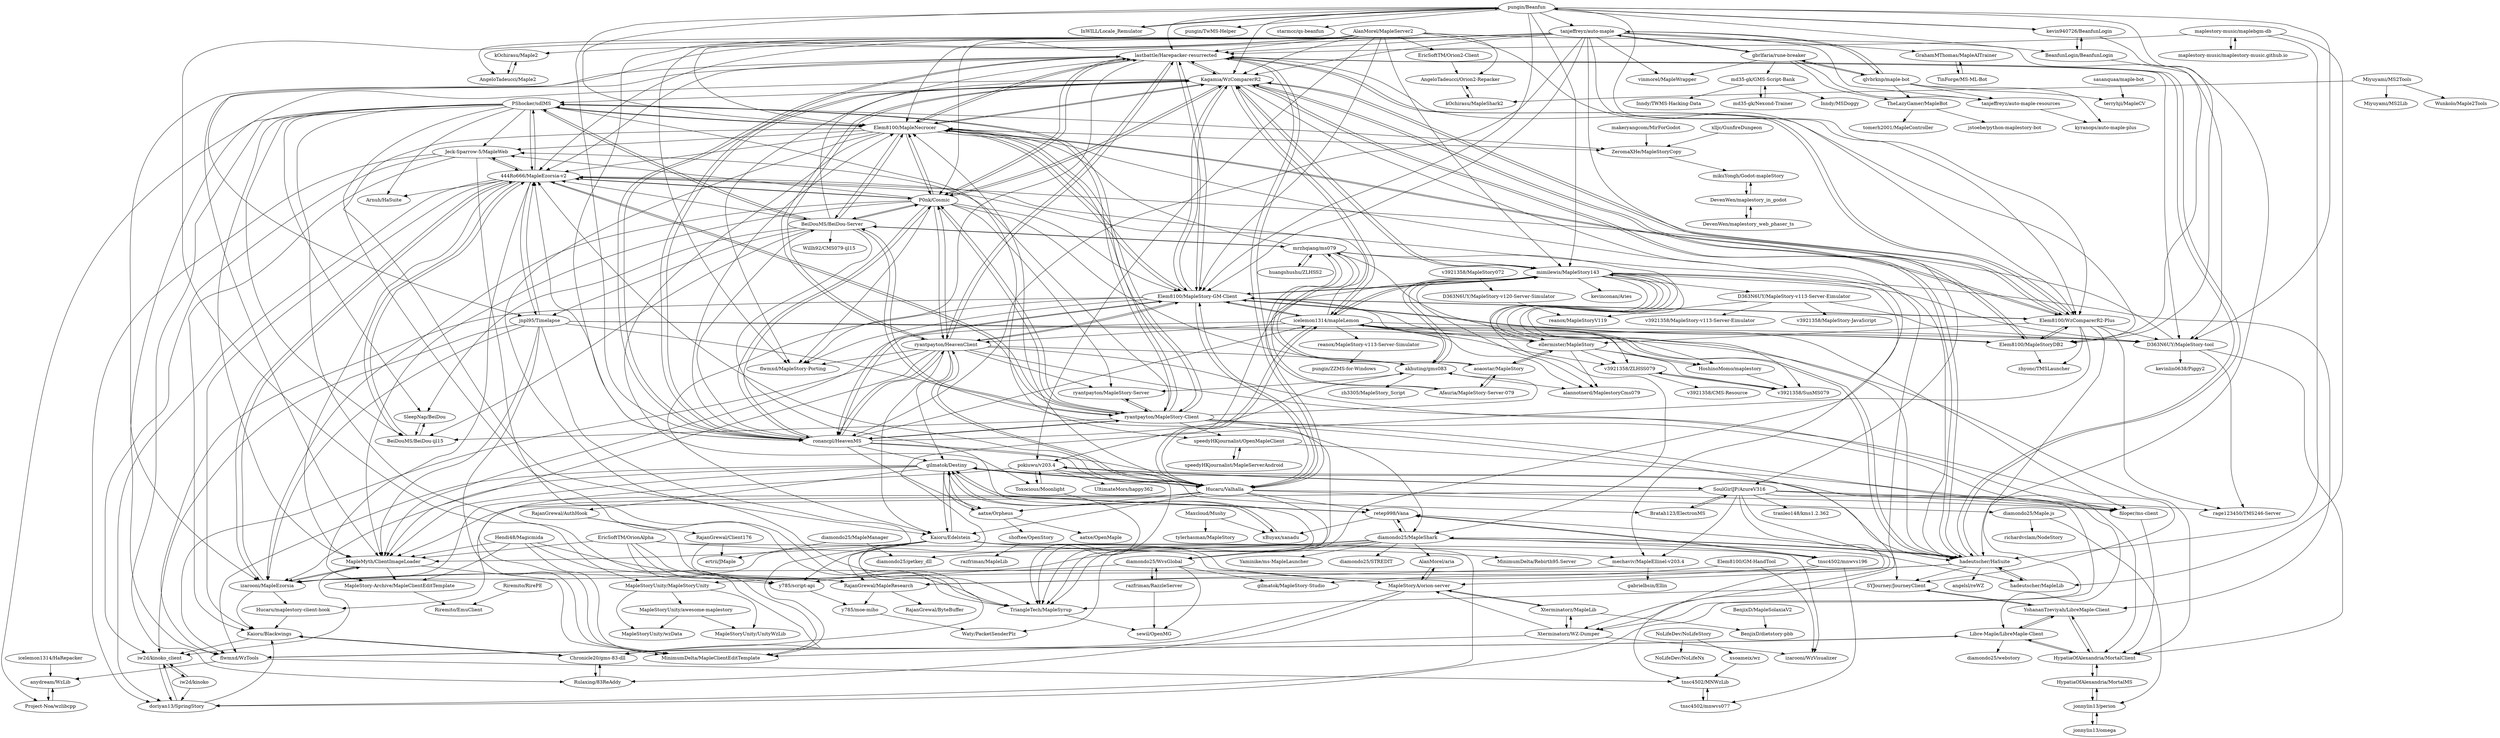 digraph G {
"lastbattle/Harepacker-resurrected" -> "Kagamia/WzComparerR2"
"lastbattle/Harepacker-resurrected" -> "Elem8100/MapleNecrocer"
"lastbattle/Harepacker-resurrected" -> "Elem8100/MapleStory-GM-Client"
"lastbattle/Harepacker-resurrected" -> "P0nk/Cosmic"
"lastbattle/Harepacker-resurrected" -> "ryantpayton/HeavenClient"
"lastbattle/Harepacker-resurrected" -> "ronancpl/HeavenMS"
"lastbattle/Harepacker-resurrected" -> "hadeutscher/HaSuite"
"lastbattle/Harepacker-resurrected" -> "Elem8100/WzComparerR2-Plus"
"lastbattle/Harepacker-resurrected" -> "flwmxd/MapleStory-Porting" ["e"=1]
"lastbattle/Harepacker-resurrected" -> "MapleMyth/ClientImageLoader"
"lastbattle/Harepacker-resurrected" -> "444Ro666/MapleEzorsia-v2"
"lastbattle/Harepacker-resurrected" -> "D363N6UY/MapleStory-tool"
"lastbattle/Harepacker-resurrected" -> "Elem8100/MapleStoryDB2"
"lastbattle/Harepacker-resurrected" -> "Hucaru/Valhalla"
"lastbattle/Harepacker-resurrected" -> "izarooni/MapleEzorsia"
"Elem8100/GM-HandTool" -> "izarooni/WzVisualizer"
"Elem8100/GM-HandTool" -> "gilmatok/MapleStory-Studio"
"pungin/Beanfun" -> "kevin940726/BeanfunLogin"
"pungin/Beanfun" -> "InWILL/Locale_Remulator" ["e"=1]
"pungin/Beanfun" -> "Elem8100/WzComparerR2-Plus"
"pungin/Beanfun" -> "BeanfunLogin/BeanfunLogin"
"pungin/Beanfun" -> "Elem8100/MapleStory-GM-Client"
"pungin/Beanfun" -> "Kagamia/WzComparerR2"
"pungin/Beanfun" -> "lastbattle/Harepacker-resurrected"
"pungin/Beanfun" -> "tanjeffreyz/auto-maple"
"pungin/Beanfun" -> "Elem8100/MapleStoryDB2"
"pungin/Beanfun" -> "pungin/TwMS-Helper"
"pungin/Beanfun" -> "starmcc/qs-beanfun" ["e"=1]
"pungin/Beanfun" -> "Elem8100/MapleNecrocer"
"pungin/Beanfun" -> "ronancpl/HeavenMS"
"pungin/Beanfun" -> "mimilewis/MapleStory143"
"pungin/Beanfun" -> "D363N6UY/MapleStory-tool"
"D363N6UY/MapleStory-v113-Server-Eimulator" -> "v3921358/MapleStory-v113-Server-Eimulator"
"D363N6UY/MapleStory-v113-Server-Eimulator" -> "reanox/MapleStoryV119"
"D363N6UY/MapleStory-v113-Server-Eimulator" -> "v3921358/MapleStory-JavaScript"
"D363N6UY/MapleStory-v113-Server-Eimulator" -> "D363N6UY/MapleStory-tool"
"ryantpayton/HeavenClient" -> "ronancpl/HeavenMS"
"ryantpayton/HeavenClient" -> "lastbattle/Harepacker-resurrected"
"ryantpayton/HeavenClient" -> "filoper/ms-client"
"ryantpayton/HeavenClient" -> "Elem8100/MapleStory-GM-Client"
"ryantpayton/HeavenClient" -> "SYJourney/JourneyClient"
"ryantpayton/HeavenClient" -> "ryantpayton/MapleStory-Server"
"ryantpayton/HeavenClient" -> "Kaioru/Edelstein"
"ryantpayton/HeavenClient" -> "flwmxd/WzTools"
"ryantpayton/HeavenClient" -> "flwmxd/MapleStory-Porting" ["e"=1]
"ryantpayton/HeavenClient" -> "akhuting/gms083"
"ryantpayton/HeavenClient" -> "P0nk/Cosmic"
"ryantpayton/HeavenClient" -> "Hucaru/Valhalla"
"ryantpayton/HeavenClient" -> "MapleMyth/ClientImageLoader"
"ryantpayton/HeavenClient" -> "Kagamia/WzComparerR2"
"ryantpayton/HeavenClient" -> "gilmatok/Destiny"
"Elem8100/MapleStory-GM-Client" -> "Kagamia/WzComparerR2"
"Elem8100/MapleStory-GM-Client" -> "lastbattle/Harepacker-resurrected"
"Elem8100/MapleStory-GM-Client" -> "Elem8100/MapleNecrocer"
"Elem8100/MapleStory-GM-Client" -> "Elem8100/WzComparerR2-Plus"
"Elem8100/MapleStory-GM-Client" -> "ryantpayton/HeavenClient"
"Elem8100/MapleStory-GM-Client" -> "Elem8100/MapleStoryDB2"
"Elem8100/MapleStory-GM-Client" -> "mimilewis/MapleStory143"
"Elem8100/MapleStory-GM-Client" -> "Hucaru/Valhalla"
"Elem8100/MapleStory-GM-Client" -> "filoper/ms-client"
"Elem8100/MapleStory-GM-Client" -> "ronancpl/HeavenMS"
"Elem8100/MapleStory-GM-Client" -> "flwmxd/MapleStory-Porting" ["e"=1]
"Elem8100/MapleStory-GM-Client" -> "hadeutscher/HaSuite"
"Elem8100/MapleStory-GM-Client" -> "Kaioru/Edelstein"
"Elem8100/MapleStory-GM-Client" -> "flwmxd/WzTools"
"Elem8100/MapleStory-GM-Client" -> "icelemon1314/mapleLemon"
"diamondo25/Maple.js" -> "jonnylin13/perion"
"diamondo25/Maple.js" -> "richardvclam/NodeStory"
"Elem8100/MapleStoryDB2" -> "Elem8100/WzComparerR2-Plus"
"Elem8100/MapleStoryDB2" -> "Elem8100/MapleStory-GM-Client"
"Elem8100/MapleStoryDB2" -> "Kagamia/WzComparerR2"
"Elem8100/MapleStoryDB2" -> "zhyonc/TMSLauncher"
"Kaioru/Edelstein" -> "MapleMyth/ClientImageLoader"
"Kaioru/Edelstein" -> "y785/script-api"
"Kaioru/Edelstein" -> "MinimumDelta/MapleClientEditTemplate"
"Kaioru/Edelstein" -> "gilmatok/Destiny"
"Kaioru/Edelstein" -> "izarooni/WzVisualizer"
"Kaioru/Edelstein" -> "doriyan13/SpringStory"
"Kaioru/Edelstein" -> "izarooni/MapleEzorsia"
"Kaioru/Edelstein" -> "MinimumDelta/Rebirth95.Server"
"Kaioru/Edelstein" -> "MapleStoryA/orion-server"
"Kaioru/Edelstein" -> "RajanGrewal/MapleResearch"
"shoftee/OpenStory" -> "razfriman/MapleLib"
"EricSoftTM/OrionAlpha" -> "MinimumDelta/MapleClientEditTemplate"
"EricSoftTM/OrionAlpha" -> "y785/script-api"
"EricSoftTM/OrionAlpha" -> "mechaviv/MapleEllinel-v203.4"
"EricSoftTM/OrionAlpha" -> "RajanGrewal/MapleResearch"
"EricSoftTM/OrionAlpha" -> "MapleStoryA/orion-server"
"EricSoftTM/OrionAlpha" -> "MapleMyth/ClientImageLoader"
"D363N6UY/MapleStory-tool" -> "rage123450/TMS246-Server"
"D363N6UY/MapleStory-tool" -> "HypatiaOfAlexandria/MortalClient"
"D363N6UY/MapleStory-tool" -> "444Ro666/MapleEzorsia-v2"
"D363N6UY/MapleStory-tool" -> "kevinlin0638/Piggy2"
"mimilewis/MapleStory143" -> "ellermister/MapleStory"
"mimilewis/MapleStory143" -> "akhuting/gms083"
"mimilewis/MapleStory143" -> "HoshinoMomo/maplestory"
"mimilewis/MapleStory143" -> "Elem8100/MapleStory-GM-Client"
"mimilewis/MapleStory143" -> "v3921358/ZLHSS079"
"mimilewis/MapleStory143" -> "diamondo25/MapleShark"
"mimilewis/MapleStory143" -> "icelemon1314/mapleLemon"
"mimilewis/MapleStory143" -> "D363N6UY/MapleStory-v113-Server-Eimulator"
"mimilewis/MapleStory143" -> "pokiuwu/v203.4"
"mimilewis/MapleStory143" -> "mechaviv/MapleEllinel-v203.4"
"mimilewis/MapleStory143" -> "Kagamia/WzComparerR2"
"mimilewis/MapleStory143" -> "kevinconan/Aries"
"mimilewis/MapleStory143" -> "YohananTzeviyah/LibreMaple-Client"
"mimilewis/MapleStory143" -> "D363N6UY/MapleStory-tool"
"mimilewis/MapleStory143" -> "alannotnerd/MaplestoryCms079"
"Xterminatorz/WZ-Dumper" -> "Xterminatorz/MapleLib"
"Xterminatorz/WZ-Dumper" -> "MapleStoryA/orion-server"
"Xterminatorz/WZ-Dumper" -> "izarooni/WzVisualizer"
"Xterminatorz/WZ-Dumper" -> "MinimumDelta/MapleClientEditTemplate"
"HypatiaOfAlexandria/MortalClient" -> "YohananTzeviyah/LibreMaple-Client"
"HypatiaOfAlexandria/MortalClient" -> "HypatiaOfAlexandria/MortalMS"
"HypatiaOfAlexandria/MortalClient" -> "Libre-Maple/LibreMaple-Client"
"jnpl95/Timelapse" -> "MapleMyth/ClientImageLoader"
"jnpl95/Timelapse" -> "444Ro666/MapleEzorsia-v2"
"jnpl95/Timelapse" -> "izarooni/MapleEzorsia"
"jnpl95/Timelapse" -> "TriangleTech/MapleSyrup"
"jnpl95/Timelapse" -> "MinimumDelta/MapleClientEditTemplate"
"jnpl95/Timelapse" -> "HypatiaOfAlexandria/MortalClient"
"jnpl95/Timelapse" -> "diamondo25/MapleShark"
"jnpl95/Timelapse" -> "iw2d/kinoko_client"
"jnpl95/Timelapse" -> "D363N6UY/MapleStory-tool"
"D363N6UY/MapleStory-v120-Server-Simulator" -> "reanox/MapleStoryV119"
"diamondo25/WvsGlobal" -> "sewil/OpenMG"
"diamondo25/WvsGlobal" -> "y785/script-api"
"diamondo25/WvsGlobal" -> "razfriman/RazzleServer"
"diamondo25/WvsGlobal" -> "gilmatok/MapleStory-Studio"
"ryantpayton/MapleStory-Server" -> "ryantpayton/MapleStory-Client"
"jonnylin13/omega" -> "jonnylin13/perion"
"mechaviv/MapleEllinel-v203.4" -> "RajanGrewal/MapleResearch"
"mechaviv/MapleEllinel-v203.4" -> "gabrielbsin/Ellin"
"tnsc4502/mnwvs077" -> "tnsc4502/MNWzLib"
"diamondo25/MapleManager" -> "diamondo25/getkey_dll"
"diamondo25/MapleManager" -> "ertrii/JMaple"
"md35-gk/GMS-Script-Bank" -> "md35-gk/Nexond-Trainer"
"md35-gk/GMS-Script-Bank" -> "Inndy/TWMS-Hacking-Data"
"md35-gk/GMS-Script-Bank" -> "Inndy/MSDoggy"
"ellermister/MapleStory" -> "aoaostar/MapleStory"
"ellermister/MapleStory" -> "v3921358/ZLHSS079"
"ellermister/MapleStory" -> "mimilewis/MapleStory143"
"ellermister/MapleStory" -> "alannotnerd/MaplestoryCms079"
"ellermister/MapleStory" -> "v3921358/SunMS079"
"ellermister/MapleStory" -> "HoshinoMomo/maplestory"
"tnsc4502/mnwvs196" -> "tnsc4502/mnwvs077"
"tnsc4502/mnwvs196" -> "retep998/Vana"
"tnsc4502/mnwvs196" -> "tnsc4502/MNWzLib"
"tnsc4502/mnwvs196" -> "RajanGrewal/MapleResearch"
"EricSoftTM/Orion2-Client" -> "AngeloTadeucci/Orion2-Repacker"
"RajanGrewal/MapleResearch" -> "y785/moe-miho"
"RajanGrewal/MapleResearch" -> "RajanGrewal/ByteBuffer"
"md35-gk/Nexond-Trainer" -> "md35-gk/GMS-Script-Bank"
"BenjixD/MapleSolaxiaV2" -> "BenjixD/dietstory-pbb"
"Libre-Maple/LibreMaple-Client" -> "YohananTzeviyah/LibreMaple-Client"
"Libre-Maple/LibreMaple-Client" -> "HypatiaOfAlexandria/MortalClient"
"Libre-Maple/LibreMaple-Client" -> "flwmxd/WzTools"
"Libre-Maple/LibreMaple-Client" -> "diamondo25/webstory"
"YohananTzeviyah/LibreMaple-Client" -> "HypatiaOfAlexandria/MortalClient"
"YohananTzeviyah/LibreMaple-Client" -> "SYJourney/JourneyClient"
"YohananTzeviyah/LibreMaple-Client" -> "Libre-Maple/LibreMaple-Client"
"kOchirasu/MapleShark2" -> "AngeloTadeucci/Orion2-Repacker"
"v3921358/MapleStory072" -> "D363N6UY/MapleStory-v120-Server-Simulator"
"Miyuyami/MS2Tools" -> "Miyuyami/MS2Lib"
"Miyuyami/MS2Tools" -> "Wunkolo/Maple2Tools"
"Miyuyami/MS2Tools" -> "kOchirasu/MapleShark2"
"RajanGrewal/AuthHook" -> "RajanGrewal/MapleResearch"
"RajanGrewal/AuthHook" -> "RajanGrewal/Client176"
"Xterminatorz/MapleLib" -> "Xterminatorz/WZ-Dumper"
"Xterminatorz/MapleLib" -> "BenjixD/dietstory-pbb"
"Xterminatorz/MapleLib" -> "MapleStoryA/orion-server"
"HypatiaOfAlexandria/MortalMS" -> "jonnylin13/perion"
"HypatiaOfAlexandria/MortalMS" -> "HypatiaOfAlexandria/MortalClient"
"gbrlfaria/rune-breaker" -> "qlvbrknp/maple-bot"
"gbrlfaria/rune-breaker" -> "tanjeffreyz/auto-maple"
"gbrlfaria/rune-breaker" -> "vinmorel/MapleWrapper"
"gbrlfaria/rune-breaker" -> "TheLazyGamer/MapleBot"
"gbrlfaria/rune-breaker" -> "md35-gk/GMS-Script-Bank"
"gbrlfaria/rune-breaker" -> "tanjeffreyz/auto-maple-resources"
"akhuting/gms083" -> "mimilewis/MapleStory143"
"akhuting/gms083" -> "alannotnerd/MaplestoryCms079"
"akhuting/gms083" -> "ryantpayton/MapleStory-Server"
"akhuting/gms083" -> "zh3305/MapleStory_Script"
"y785/script-api" -> "y785/moe-miho"
"v3921358/ZLHSS079" -> "v3921358/SunMS079"
"v3921358/ZLHSS079" -> "v3921358/CMS-Resource"
"SoulGirlJP/AzureV316" -> "pokiuwu/v203.4"
"SoulGirlJP/AzureV316" -> "Bratah123/ElectronMS"
"SoulGirlJP/AzureV316" -> "mechaviv/MapleEllinel-v203.4"
"SoulGirlJP/AzureV316" -> "tranleo148/kms1.2.362"
"SoulGirlJP/AzureV316" -> "filoper/ms-client"
"SoulGirlJP/AzureV316" -> "MapleMyth/ClientImageLoader"
"SoulGirlJP/AzureV316" -> "Xterminatorz/WZ-Dumper"
"SoulGirlJP/AzureV316" -> "MapleStoryA/orion-server"
"SoulGirlJP/AzureV316" -> "doriyan13/SpringStory"
"SoulGirlJP/AzureV316" -> "rage123450/TMS246-Server"
"MapleMyth/ClientImageLoader" -> "iw2d/kinoko_client"
"MapleMyth/ClientImageLoader" -> "izarooni/MapleEzorsia"
"MapleMyth/ClientImageLoader" -> "MapleStory-Archive/MapleClientEditTemplate"
"MapleMyth/ClientImageLoader" -> "MinimumDelta/MapleClientEditTemplate"
"izarooni/MapleEzorsia" -> "MapleMyth/ClientImageLoader"
"izarooni/MapleEzorsia" -> "444Ro666/MapleEzorsia-v2"
"izarooni/MapleEzorsia" -> "Kaioru/Blackwings"
"izarooni/MapleEzorsia" -> "Hucaru/maplestory-client-hook"
"MapleStoryA/orion-server" -> "Xterminatorz/MapleLib"
"MapleStoryA/orion-server" -> "Rulaxing/83ReAddy"
"MapleStoryA/orion-server" -> "Chronicle20/gms-83-dll"
"MapleStoryA/orion-server" -> "AlanMorel/aria"
"filoper/ms-client" -> "HypatiaOfAlexandria/MortalClient"
"icelemon1314/HaRepacker" -> "anydream/WzLib"
"y785/moe-miho" -> "Waty/PacketSenderPlz"
"tnsc4502/MNWzLib" -> "tnsc4502/mnwvs077"
"RajanGrewal/Client176" -> "RajanGrewal/MapleResearch"
"RajanGrewal/Client176" -> "ertrii/JMaple"
"v3921358/SunMS079" -> "v3921358/ZLHSS079"
"Project-Noa/wzlibcpp" -> "anydream/WzLib"
"hadeutscher/HaSuite" -> "hadeutscher/MapleLib"
"hadeutscher/HaSuite" -> "diamondo25/MapleShark"
"hadeutscher/HaSuite" -> "lastbattle/Harepacker-resurrected"
"hadeutscher/HaSuite" -> "izarooni/MapleEzorsia"
"hadeutscher/HaSuite" -> "icelemon1314/mapleLemon"
"hadeutscher/HaSuite" -> "SYJourney/JourneyClient"
"hadeutscher/HaSuite" -> "retep998/Vana"
"hadeutscher/HaSuite" -> "MapleStoryUnity/MapleStoryUnity"
"hadeutscher/HaSuite" -> "angelsl/reWZ"
"hadeutscher/HaSuite" -> "Kagamia/WzComparerR2"
"aoaostar/MapleStory" -> "Afauria/MapleStory-Server-079"
"aoaostar/MapleStory" -> "ellermister/MapleStory"
"aoaostar/MapleStory" -> "mrzhqiang/ms079"
"tanjeffreyz/auto-maple" -> "qlvbrknp/maple-bot"
"tanjeffreyz/auto-maple" -> "gbrlfaria/rune-breaker"
"tanjeffreyz/auto-maple" -> "lastbattle/Harepacker-resurrected"
"tanjeffreyz/auto-maple" -> "tanjeffreyz/auto-maple-resources"
"tanjeffreyz/auto-maple" -> "Elem8100/MapleStory-GM-Client"
"tanjeffreyz/auto-maple" -> "P0nk/Cosmic"
"tanjeffreyz/auto-maple" -> "Elem8100/WzComparerR2-Plus"
"tanjeffreyz/auto-maple" -> "vinmorel/MapleWrapper"
"tanjeffreyz/auto-maple" -> "Elem8100/MapleNecrocer"
"tanjeffreyz/auto-maple" -> "444Ro666/MapleEzorsia-v2"
"tanjeffreyz/auto-maple" -> "Kagamia/WzComparerR2"
"tanjeffreyz/auto-maple" -> "GrahamMThomas/MapleAITrainer"
"tanjeffreyz/auto-maple" -> "ronancpl/HeavenMS"
"tanjeffreyz/auto-maple" -> "SoulGirlJP/AzureV316"
"tanjeffreyz/auto-maple" -> "jnpl95/Timelapse"
"AlanMorel/MapleServer2" -> "kOchirasu/Maple2"
"AlanMorel/MapleServer2" -> "Elem8100/MapleStory-GM-Client"
"AlanMorel/MapleServer2" -> "AngeloTadeucci/Maple2"
"AlanMorel/MapleServer2" -> "Kagamia/WzComparerR2"
"AlanMorel/MapleServer2" -> "EricSoftTM/Orion2-Client"
"AlanMorel/MapleServer2" -> "pokiuwu/v203.4"
"AlanMorel/MapleServer2" -> "mimilewis/MapleStory143"
"AlanMorel/MapleServer2" -> "lastbattle/Harepacker-resurrected"
"AlanMorel/MapleServer2" -> "Elem8100/MapleNecrocer"
"AlanMorel/MapleServer2" -> "Elem8100/WzComparerR2-Plus"
"AlanMorel/MapleServer2" -> "flwmxd/MapleStory-Porting" ["e"=1]
"AlanMorel/MapleServer2" -> "AngeloTadeucci/Orion2-Repacker"
"AlanMorel/MapleServer2" -> "MapleStoryUnity/MapleStoryUnity"
"AlanMorel/MapleServer2" -> "ronancpl/HeavenMS"
"AlanMorel/MapleServer2" -> "D363N6UY/MapleStory-tool"
"pokiuwu/v203.4" -> "SoulGirlJP/AzureV316"
"pokiuwu/v203.4" -> "Toxocious/Moonlight"
"pokiuwu/v203.4" -> "UltimateMors/happy362"
"pokiuwu/v203.4" -> "Bratah123/ElectronMS"
"pokiuwu/v203.4" -> "MinimumDelta/MapleClientEditTemplate"
"pokiuwu/v203.4" -> "TriangleTech/MapleSyrup"
"Kagamia/WzComparerR2" -> "lastbattle/Harepacker-resurrected"
"Kagamia/WzComparerR2" -> "Elem8100/MapleStory-GM-Client"
"Kagamia/WzComparerR2" -> "Elem8100/MapleNecrocer"
"Kagamia/WzComparerR2" -> "Elem8100/WzComparerR2-Plus"
"Kagamia/WzComparerR2" -> "ronancpl/HeavenMS"
"Kagamia/WzComparerR2" -> "Elem8100/MapleStoryDB2"
"Kagamia/WzComparerR2" -> "ryantpayton/HeavenClient"
"Kagamia/WzComparerR2" -> "hadeutscher/HaSuite"
"Kagamia/WzComparerR2" -> "mimilewis/MapleStory143"
"Kagamia/WzComparerR2" -> "P0nk/Cosmic"
"Kagamia/WzComparerR2" -> "icelemon1314/mapleLemon"
"Kagamia/WzComparerR2" -> "PShocker/sdlMS"
"Kagamia/WzComparerR2" -> "flwmxd/WzTools"
"Kagamia/WzComparerR2" -> "flwmxd/MapleStory-Porting" ["e"=1]
"Kagamia/WzComparerR2" -> "Xterminatorz/WZ-Dumper"
"MapleStoryUnity/MapleStoryUnity" -> "MapleStoryUnity/UnityWzLib"
"MapleStoryUnity/MapleStoryUnity" -> "MapleStoryUnity/wzData"
"MapleStoryUnity/MapleStoryUnity" -> "MapleStoryUnity/awesome-maplestory"
"P0nk/Cosmic" -> "444Ro666/MapleEzorsia-v2"
"P0nk/Cosmic" -> "ronancpl/HeavenMS"
"P0nk/Cosmic" -> "lastbattle/Harepacker-resurrected"
"P0nk/Cosmic" -> "ryantpayton/MapleStory-Client"
"P0nk/Cosmic" -> "BeiDouMS/BeiDou-Server"
"P0nk/Cosmic" -> "ryantpayton/HeavenClient"
"P0nk/Cosmic" -> "Elem8100/MapleNecrocer"
"P0nk/Cosmic" -> "Kagamia/WzComparerR2"
"P0nk/Cosmic" -> "izarooni/MapleEzorsia"
"P0nk/Cosmic" -> "akhuting/gms083"
"P0nk/Cosmic" -> "Jeck-Sparrow-5/MapleWeb"
"P0nk/Cosmic" -> "ryantpayton/MapleStory-Server"
"P0nk/Cosmic" -> "flwmxd/MapleStory-Porting" ["e"=1]
"P0nk/Cosmic" -> "MapleMyth/ClientImageLoader"
"P0nk/Cosmic" -> "Elem8100/MapleStory-GM-Client"
"qlvbrknp/maple-bot" -> "gbrlfaria/rune-breaker"
"qlvbrknp/maple-bot" -> "tanjeffreyz/auto-maple"
"qlvbrknp/maple-bot" -> "TheLazyGamer/MapleBot"
"qlvbrknp/maple-bot" -> "tanjeffreyz/auto-maple-resources"
"qlvbrknp/maple-bot" -> "kyranops/auto-maple-plus"
"qlvbrknp/maple-bot" -> "terryhji/MapleCV"
"kOchirasu/Maple2" -> "AngeloTadeucci/Maple2"
"Hucaru/maplestory-client-hook" -> "Kaioru/Blackwings"
"mrzhqiang/ms079" -> "aoaostar/MapleStory"
"mrzhqiang/ms079" -> "huangshushu/ZLHSS2"
"mrzhqiang/ms079" -> "ellermister/MapleStory"
"mrzhqiang/ms079" -> "Afauria/MapleStory-Server-079"
"mrzhqiang/ms079" -> "BeiDouMS/BeiDou-Server"
"mrzhqiang/ms079" -> "Elem8100/MapleNecrocer"
"mrzhqiang/ms079" -> "mimilewis/MapleStory143"
"mrzhqiang/ms079" -> "v3921358/SunMS079"
"Bratah123/ElectronMS" -> "SoulGirlJP/AzureV316"
"hadeutscher/MapleLib" -> "hadeutscher/HaSuite"
"kevin940726/BeanfunLogin" -> "BeanfunLogin/BeanfunLogin"
"kevin940726/BeanfunLogin" -> "pungin/Beanfun"
"kevin940726/BeanfunLogin" -> "hadeutscher/HaSuite"
"AngeloTadeucci/Orion2-Repacker" -> "kOchirasu/MapleShark2"
"MapleStoryUnity/awesome-maplestory" -> "MapleStoryUnity/wzData"
"MapleStoryUnity/awesome-maplestory" -> "MapleStoryUnity/UnityWzLib"
"jonnylin13/perion" -> "jonnylin13/omega"
"jonnylin13/perion" -> "HypatiaOfAlexandria/MortalMS"
"InWILL/Locale_Remulator" -> "pungin/Beanfun" ["e"=1]
"Elem8100/WzComparerR2-Plus" -> "Elem8100/MapleNecrocer"
"Elem8100/WzComparerR2-Plus" -> "Elem8100/MapleStoryDB2"
"Elem8100/WzComparerR2-Plus" -> "Kagamia/WzComparerR2"
"Elem8100/WzComparerR2-Plus" -> "Elem8100/MapleStory-GM-Client"
"Elem8100/WzComparerR2-Plus" -> "lastbattle/Harepacker-resurrected"
"Elem8100/WzComparerR2-Plus" -> "D363N6UY/MapleStory-tool"
"Elem8100/WzComparerR2-Plus" -> "rage123450/TMS246-Server"
"Elem8100/WzComparerR2-Plus" -> "Xterminatorz/WZ-Dumper"
"Elem8100/WzComparerR2-Plus" -> "ellermister/MapleStory"
"Elem8100/WzComparerR2-Plus" -> "Chronicle20/gms-83-dll"
"Elem8100/WzComparerR2-Plus" -> "zhyonc/TMSLauncher"
"ronancpl/HeavenMS" -> "ryantpayton/HeavenClient"
"ronancpl/HeavenMS" -> "P0nk/Cosmic"
"ronancpl/HeavenMS" -> "lastbattle/Harepacker-resurrected"
"ronancpl/HeavenMS" -> "Kagamia/WzComparerR2"
"ronancpl/HeavenMS" -> "ryantpayton/MapleStory-Client"
"ronancpl/HeavenMS" -> "Elem8100/MapleStory-GM-Client"
"ronancpl/HeavenMS" -> "Hucaru/Valhalla"
"ronancpl/HeavenMS" -> "Elem8100/MapleNecrocer"
"ronancpl/HeavenMS" -> "BeiDouMS/BeiDou-Server"
"ronancpl/HeavenMS" -> "444Ro666/MapleEzorsia-v2"
"ronancpl/HeavenMS" -> "icelemon1314/mapleLemon"
"ronancpl/HeavenMS" -> "gilmatok/Destiny"
"ronancpl/HeavenMS" -> "akhuting/gms083"
"ronancpl/HeavenMS" -> "aatxe/Orpheus"
"ronancpl/HeavenMS" -> "hadeutscher/HaSuite"
"xlljc/GunfireDungeon" -> "ZeromaXHe/MapleStoryCopy" ["e"=1]
"aatxe/Orpheus" -> "shoftee/OpenStory"
"aatxe/Orpheus" -> "gilmatok/Destiny"
"aatxe/Orpheus" -> "aatxe/OpenMaple"
"icelemon1314/mapleLemon" -> "Hucaru/Valhalla"
"icelemon1314/mapleLemon" -> "hadeutscher/HaSuite"
"icelemon1314/mapleLemon" -> "v3921358/ZLHSS079"
"icelemon1314/mapleLemon" -> "ellermister/MapleStory"
"icelemon1314/mapleLemon" -> "alannotnerd/MaplestoryCms079"
"icelemon1314/mapleLemon" -> "mimilewis/MapleStory143"
"icelemon1314/mapleLemon" -> "reanox/MapleStory-v113-Server-Simulator"
"icelemon1314/mapleLemon" -> "444Ro666/MapleEzorsia-v2"
"icelemon1314/mapleLemon" -> "HoshinoMomo/maplestory"
"icelemon1314/mapleLemon" -> "ryantpayton/HeavenClient"
"icelemon1314/mapleLemon" -> "MapleMyth/ClientImageLoader"
"icelemon1314/mapleLemon" -> "D363N6UY/MapleStory-tool"
"icelemon1314/mapleLemon" -> "Kagamia/WzComparerR2"
"icelemon1314/mapleLemon" -> "akhuting/gms083"
"icelemon1314/mapleLemon" -> "Elem8100/MapleStory-GM-Client"
"tanjeffreyz/auto-maple-resources" -> "kyranops/auto-maple-plus"
"Hendi48/Magicmida" -> "MinimumDelta/MapleClientEditTemplate" ["e"=1]
"Hendi48/Magicmida" -> "MapleStory-Archive/MapleClientEditTemplate" ["e"=1]
"Hendi48/Magicmida" -> "MapleMyth/ClientImageLoader" ["e"=1]
"Hendi48/Magicmida" -> "RajanGrewal/MapleResearch" ["e"=1]
"Hendi48/Magicmida" -> "y785/script-api" ["e"=1]
"Kaioru/Blackwings" -> "iw2d/kinoko_client"
"Kaioru/Blackwings" -> "Chronicle20/gms-83-dll"
"DevenWen/maplestory_web_phaser_ts" -> "DevenWen/maplestory_in_godot"
"MapleStory-Archive/MapleClientEditTemplate" -> "Riremito/EmuClient"
"xsoameix/wz" -> "tnsc4502/MNWzLib"
"retep998/Vana" -> "tnsc4502/mnwvs196"
"retep998/Vana" -> "gilmatok/Destiny"
"retep998/Vana" -> "xBuyax/xanadu"
"retep998/Vana" -> "diamondo25/MapleShark"
"huangshushu/ZLHSS2" -> "mrzhqiang/ms079"
"AngeloTadeucci/Maple2" -> "kOchirasu/Maple2"
"Afauria/MapleStory-Server-079" -> "aoaostar/MapleStory"
"Afauria/MapleStory-Server-079" -> "mrzhqiang/ms079"
"TinForge/MS-ML-Bot" -> "GrahamMThomas/MapleAITrainer"
"Riremito/RirePE" -> "Riremito/EmuClient"
"BeanfunLogin/BeanfunLogin" -> "kevin940726/BeanfunLogin"
"BeanfunLogin/BeanfunLogin" -> "Elem8100/MapleStoryDB2"
"Elem8100/MapleNecrocer" -> "Elem8100/WzComparerR2-Plus"
"Elem8100/MapleNecrocer" -> "lastbattle/Harepacker-resurrected"
"Elem8100/MapleNecrocer" -> "Kagamia/WzComparerR2"
"Elem8100/MapleNecrocer" -> "Elem8100/MapleStory-GM-Client"
"Elem8100/MapleNecrocer" -> "PShocker/sdlMS"
"Elem8100/MapleNecrocer" -> "444Ro666/MapleEzorsia-v2"
"Elem8100/MapleNecrocer" -> "ryantpayton/MapleStory-Client"
"Elem8100/MapleNecrocer" -> "BeiDouMS/BeiDou-Server"
"Elem8100/MapleNecrocer" -> "Toxocious/Moonlight"
"Elem8100/MapleNecrocer" -> "P0nk/Cosmic"
"Elem8100/MapleNecrocer" -> "Jeck-Sparrow-5/MapleWeb"
"Elem8100/MapleNecrocer" -> "TriangleTech/MapleSyrup"
"Elem8100/MapleNecrocer" -> "hadeutscher/HaSuite"
"Elem8100/MapleNecrocer" -> "Kaioru/Edelstein"
"Elem8100/MapleNecrocer" -> "ZeromaXHe/MapleStoryCopy"
"GrahamMThomas/MapleAITrainer" -> "TinForge/MS-ML-Bot"
"Maxcloud/Mushy" -> "tylerhasman/MapleStory"
"Maxcloud/Mushy" -> "xBuyax/xanadu"
"ryantpayton/MapleStory-Client" -> "ryantpayton/MapleStory-Server"
"ryantpayton/MapleStory-Client" -> "444Ro666/MapleEzorsia-v2"
"ryantpayton/MapleStory-Client" -> "PShocker/sdlMS"
"ryantpayton/MapleStory-Client" -> "P0nk/Cosmic"
"ryantpayton/MapleStory-Client" -> "Elem8100/MapleNecrocer"
"ryantpayton/MapleStory-Client" -> "speedyHKjournalist/OpenMapleClient"
"ryantpayton/MapleStory-Client" -> "TriangleTech/MapleSyrup"
"ryantpayton/MapleStory-Client" -> "akhuting/gms083"
"ryantpayton/MapleStory-Client" -> "BeiDouMS/BeiDou-Server"
"ryantpayton/MapleStory-Client" -> "HypatiaOfAlexandria/MortalClient"
"ryantpayton/MapleStory-Client" -> "BeiDouMS/BeiDou-ijl15"
"ryantpayton/MapleStory-Client" -> "SYJourney/JourneyClient"
"ryantpayton/MapleStory-Client" -> "ronancpl/HeavenMS"
"ryantpayton/MapleStory-Client" -> "Jeck-Sparrow-5/MapleWeb"
"ryantpayton/MapleStory-Client" -> "filoper/ms-client"
"anydream/WzLib" -> "Project-Noa/wzlibcpp"
"Toxocious/Moonlight" -> "pokiuwu/v203.4"
"Toxocious/Moonlight" -> "TriangleTech/MapleSyrup"
"TriangleTech/MapleSyrup" -> "sewil/OpenMG"
"SYJourney/JourneyClient" -> "YohananTzeviyah/LibreMaple-Client"
"SYJourney/JourneyClient" -> "TriangleTech/MapleSyrup"
"diamondo25/MapleShark" -> "hadeutscher/HaSuite"
"diamondo25/MapleShark" -> "izarooni/MapleEzorsia"
"diamondo25/MapleShark" -> "retep998/Vana"
"diamondo25/MapleShark" -> "tnsc4502/mnwvs196"
"diamondo25/MapleShark" -> "diamondo25/WvsGlobal"
"diamondo25/MapleShark" -> "diamondo25/STREDIT"
"diamondo25/MapleShark" -> "Yaminike/ms-MapleLauncher"
"diamondo25/MapleShark" -> "AlanMorel/aria"
"diamondo25/MapleShark" -> "hadeutscher/MapleLib"
"diamondo25/MapleShark" -> "diamondo25/getkey_dll"
"diamondo25/MapleShark" -> "Waty/PacketSenderPlz"
"doriyan13/SpringStory" -> "iw2d/kinoko_client"
"doriyan13/SpringStory" -> "Kaioru/Blackwings"
"Chronicle20/gms-83-dll" -> "Kaioru/Blackwings"
"Chronicle20/gms-83-dll" -> "Rulaxing/83ReAddy"
"NoLifeDev/NoLifeStory" -> "xsoameix/wz"
"NoLifeDev/NoLifeStory" -> "NoLifeDev/NoLifeNx"
"razfriman/RazzleServer" -> "sewil/OpenMG"
"razfriman/RazzleServer" -> "diamondo25/WvsGlobal"
"DevenWen/maplestory_in_godot" -> "mikuYongh/Godot-mapleStory"
"DevenWen/maplestory_in_godot" -> "DevenWen/maplestory_web_phaser_ts"
"mikuYongh/Godot-mapleStory" -> "DevenWen/maplestory_in_godot"
"flwmxd/WzTools" -> "anydream/WzLib"
"flwmxd/WzTools" -> "tnsc4502/MNWzLib"
"flwmxd/WzTools" -> "Libre-Maple/LibreMaple-Client"
"444Ro666/MapleEzorsia-v2" -> "izarooni/MapleEzorsia"
"444Ro666/MapleEzorsia-v2" -> "TriangleTech/MapleSyrup"
"444Ro666/MapleEzorsia-v2" -> "BeiDouMS/BeiDou-ijl15"
"444Ro666/MapleEzorsia-v2" -> "doriyan13/SpringStory"
"444Ro666/MapleEzorsia-v2" -> "MapleMyth/ClientImageLoader"
"444Ro666/MapleEzorsia-v2" -> "Arnuh/HaSuite"
"444Ro666/MapleEzorsia-v2" -> "MapleStory-Archive/MapleClientEditTemplate"
"444Ro666/MapleEzorsia-v2" -> "ryantpayton/MapleStory-Client"
"444Ro666/MapleEzorsia-v2" -> "P0nk/Cosmic"
"444Ro666/MapleEzorsia-v2" -> "Kaioru/Blackwings"
"444Ro666/MapleEzorsia-v2" -> "Jeck-Sparrow-5/MapleWeb"
"444Ro666/MapleEzorsia-v2" -> "PShocker/sdlMS"
"444Ro666/MapleEzorsia-v2" -> "jnpl95/Timelapse"
"makeryangcom/MirForGodot" -> "ZeromaXHe/MapleStoryCopy" ["e"=1]
"reanox/MapleStory-v113-Server-Simulator" -> "pungin/ZZMS-for-Windows"
"PShocker/sdlMS" -> "444Ro666/MapleEzorsia-v2"
"PShocker/sdlMS" -> "Elem8100/MapleNecrocer"
"PShocker/sdlMS" -> "SleepNap/BeiDou"
"PShocker/sdlMS" -> "ryantpayton/MapleStory-Client"
"PShocker/sdlMS" -> "TriangleTech/MapleSyrup"
"PShocker/sdlMS" -> "BeiDouMS/BeiDou-Server"
"PShocker/sdlMS" -> "MapleMyth/ClientImageLoader"
"PShocker/sdlMS" -> "Jeck-Sparrow-5/MapleWeb"
"PShocker/sdlMS" -> "Chronicle20/gms-83-dll"
"PShocker/sdlMS" -> "Arnuh/HaSuite"
"PShocker/sdlMS" -> "speedyHKjournalist/OpenMapleClient"
"PShocker/sdlMS" -> "BeiDouMS/BeiDou-ijl15"
"PShocker/sdlMS" -> "Project-Noa/wzlibcpp"
"PShocker/sdlMS" -> "ZeromaXHe/MapleStoryCopy"
"PShocker/sdlMS" -> "Rulaxing/83ReAddy"
"xBuyax/xanadu" -> "gilmatok/Destiny"
"BeiDouMS/BeiDou-ijl15" -> "SleepNap/BeiDou"
"BeiDouMS/BeiDou-ijl15" -> "444Ro666/MapleEzorsia-v2"
"Jeck-Sparrow-5/MapleWeb" -> "TriangleTech/MapleSyrup"
"Jeck-Sparrow-5/MapleWeb" -> "doriyan13/SpringStory"
"Jeck-Sparrow-5/MapleWeb" -> "Kaioru/Blackwings"
"Jeck-Sparrow-5/MapleWeb" -> "iw2d/kinoko_client"
"Jeck-Sparrow-5/MapleWeb" -> "444Ro666/MapleEzorsia-v2"
"Rulaxing/83ReAddy" -> "Chronicle20/gms-83-dll"
"speedyHKjournalist/MapleServerAndroid" -> "speedyHKjournalist/OpenMapleClient"
"speedyHKjournalist/OpenMapleClient" -> "speedyHKjournalist/MapleServerAndroid"
"speedyHKjournalist/OpenMapleClient" -> "filoper/ms-client"
"ZeromaXHe/MapleStoryCopy" -> "mikuYongh/Godot-mapleStory"
"BeiDouMS/BeiDou-Server" -> "BeiDouMS/BeiDou-ijl15"
"BeiDouMS/BeiDou-Server" -> "444Ro666/MapleEzorsia-v2"
"BeiDouMS/BeiDou-Server" -> "PShocker/sdlMS"
"BeiDouMS/BeiDou-Server" -> "P0nk/Cosmic"
"BeiDouMS/BeiDou-Server" -> "ryantpayton/MapleStory-Client"
"BeiDouMS/BeiDou-Server" -> "Elem8100/MapleNecrocer"
"BeiDouMS/BeiDou-Server" -> "SleepNap/BeiDou"
"BeiDouMS/BeiDou-Server" -> "Willh92/CMS079-ijl15"
"BeiDouMS/BeiDou-Server" -> "mrzhqiang/ms079"
"BeiDouMS/BeiDou-Server" -> "lastbattle/Harepacker-resurrected"
"BeiDouMS/BeiDou-Server" -> "jnpl95/Timelapse"
"BeiDouMS/BeiDou-Server" -> "TriangleTech/MapleSyrup"
"Hucaru/Valhalla" -> "icelemon1314/mapleLemon"
"Hucaru/Valhalla" -> "gilmatok/Destiny"
"Hucaru/Valhalla" -> "ryantpayton/HeavenClient"
"Hucaru/Valhalla" -> "retep998/Vana"
"Hucaru/Valhalla" -> "Elem8100/MapleStory-GM-Client"
"Hucaru/Valhalla" -> "Kaioru/Edelstein"
"Hucaru/Valhalla" -> "444Ro666/MapleEzorsia-v2"
"Hucaru/Valhalla" -> "filoper/ms-client"
"Hucaru/Valhalla" -> "lastbattle/Harepacker-resurrected"
"Hucaru/Valhalla" -> "Elem8100/MapleNecrocer"
"Hucaru/Valhalla" -> "Hucaru/maplestory-client-hook"
"Hucaru/Valhalla" -> "diamondo25/WvsGlobal"
"Hucaru/Valhalla" -> "izarooni/MapleEzorsia"
"Hucaru/Valhalla" -> "diamondo25/Maple.js"
"Hucaru/Valhalla" -> "aatxe/Orpheus"
"iw2d/kinoko_client" -> "iw2d/kinoko"
"iw2d/kinoko_client" -> "doriyan13/SpringStory"
"iw2d/kinoko" -> "iw2d/kinoko_client"
"iw2d/kinoko" -> "doriyan13/SpringStory"
"SleepNap/BeiDou" -> "BeiDouMS/BeiDou-ijl15"
"AlanMorel/aria" -> "MapleStoryA/orion-server"
"HoshinoMomo/maplestory" -> "v3921358/SunMS079"
"TheLazyGamer/MapleBot" -> "tomerh2001/MapleController"
"TheLazyGamer/MapleBot" -> "jstoebe/python-maplestory-bot"
"maplestory-music/maplebgm-db" -> "maplestory-music/maplestory-music.github.io"
"maplestory-music/maplebgm-db" -> "hadeutscher/HaSuite"
"maplestory-music/maplebgm-db" -> "hadeutscher/MapleLib"
"maplestory-music/maplebgm-db" -> "lastbattle/Harepacker-resurrected"
"maplestory-music/maplestory-music.github.io" -> "maplestory-music/maplebgm-db"
"gilmatok/Destiny" -> "xBuyax/xanadu"
"gilmatok/Destiny" -> "retep998/Vana"
"gilmatok/Destiny" -> "Kaioru/Edelstein"
"gilmatok/Destiny" -> "RajanGrewal/AuthHook"
"gilmatok/Destiny" -> "Hucaru/Valhalla"
"gilmatok/Destiny" -> "aatxe/Orpheus"
"gilmatok/Destiny" -> "flwmxd/WzTools"
"gilmatok/Destiny" -> "MapleMyth/ClientImageLoader"
"gilmatok/Destiny" -> "izarooni/MapleEzorsia"
"gilmatok/Destiny" -> "Libre-Maple/LibreMaple-Client"
"sasanquaa/maple-bot" -> "terryhji/MapleCV"
"lastbattle/Harepacker-resurrected" ["l"="-55.832,-14.271"]
"Kagamia/WzComparerR2" ["l"="-55.818,-14.26"]
"Elem8100/MapleNecrocer" ["l"="-55.821,-14.284"]
"Elem8100/MapleStory-GM-Client" ["l"="-55.829,-14.25"]
"P0nk/Cosmic" ["l"="-55.832,-14.294"]
"ryantpayton/HeavenClient" ["l"="-55.845,-14.26"]
"ronancpl/HeavenMS" ["l"="-55.809,-14.277"]
"hadeutscher/HaSuite" ["l"="-55.864,-14.266"]
"Elem8100/WzComparerR2-Plus" ["l"="-55.796,-14.257"]
"flwmxd/MapleStory-Porting" ["l"="-55.226,-14.3", "c"=842]
"MapleMyth/ClientImageLoader" ["l"="-55.859,-14.255"]
"444Ro666/MapleEzorsia-v2" ["l"="-55.847,-14.291"]
"D363N6UY/MapleStory-tool" ["l"="-55.802,-14.243"]
"Elem8100/MapleStoryDB2" ["l"="-55.786,-14.271"]
"Hucaru/Valhalla" ["l"="-55.862,-14.243"]
"izarooni/MapleEzorsia" ["l"="-55.874,-14.261"]
"Elem8100/GM-HandTool" ["l"="-55.88,-14.132"]
"izarooni/WzVisualizer" ["l"="-55.862,-14.172"]
"gilmatok/MapleStory-Studio" ["l"="-55.89,-14.151"]
"pungin/Beanfun" ["l"="-55.772,-14.284"]
"kevin940726/BeanfunLogin" ["l"="-55.762,-14.309"]
"InWILL/Locale_Remulator" ["l"="-36.17,19.814", "c"=413]
"BeanfunLogin/BeanfunLogin" ["l"="-55.743,-14.301"]
"tanjeffreyz/auto-maple" ["l"="-55.791,-14.317"]
"pungin/TwMS-Helper" ["l"="-55.723,-14.299"]
"starmcc/qs-beanfun" ["l"="52.392,3.027", "c"=391]
"mimilewis/MapleStory143" ["l"="-55.801,-14.227"]
"D363N6UY/MapleStory-v113-Server-Eimulator" ["l"="-55.74,-14.192"]
"v3921358/MapleStory-v113-Server-Eimulator" ["l"="-55.72,-14.167"]
"reanox/MapleStoryV119" ["l"="-55.7,-14.167"]
"v3921358/MapleStory-JavaScript" ["l"="-55.706,-14.185"]
"filoper/ms-client" ["l"="-55.86,-14.286"]
"SYJourney/JourneyClient" ["l"="-55.873,-14.292"]
"ryantpayton/MapleStory-Server" ["l"="-55.822,-14.316"]
"Kaioru/Edelstein" ["l"="-55.869,-14.225"]
"flwmxd/WzTools" ["l"="-55.894,-14.25"]
"akhuting/gms083" ["l"="-55.808,-14.253"]
"gilmatok/Destiny" ["l"="-55.884,-14.233"]
"icelemon1314/mapleLemon" ["l"="-55.823,-14.233"]
"diamondo25/Maple.js" ["l"="-55.941,-14.271"]
"jonnylin13/perion" ["l"="-55.957,-14.291"]
"richardvclam/NodeStory" ["l"="-55.975,-14.276"]
"zhyonc/TMSLauncher" ["l"="-55.762,-14.26"]
"y785/script-api" ["l"="-55.898,-14.187"]
"MinimumDelta/MapleClientEditTemplate" ["l"="-55.843,-14.227"]
"doriyan13/SpringStory" ["l"="-55.874,-14.276"]
"MinimumDelta/Rebirth95.Server" ["l"="-55.897,-14.206"]
"MapleStoryA/orion-server" ["l"="-55.852,-14.214"]
"RajanGrewal/MapleResearch" ["l"="-55.897,-14.174"]
"shoftee/OpenStory" ["l"="-55.86,-14.144"]
"razfriman/MapleLib" ["l"="-55.862,-14.114"]
"EricSoftTM/OrionAlpha" ["l"="-55.869,-14.194"]
"mechaviv/MapleEllinel-v203.4" ["l"="-55.842,-14.181"]
"rage123450/TMS246-Server" ["l"="-55.778,-14.227"]
"HypatiaOfAlexandria/MortalClient" ["l"="-55.889,-14.28"]
"kevinlin0638/Piggy2" ["l"="-55.777,-14.198"]
"ellermister/MapleStory" ["l"="-55.762,-14.233"]
"HoshinoMomo/maplestory" ["l"="-55.774,-14.213"]
"v3921358/ZLHSS079" ["l"="-55.76,-14.216"]
"diamondo25/MapleShark" ["l"="-55.897,-14.228"]
"pokiuwu/v203.4" ["l"="-55.788,-14.235"]
"kevinconan/Aries" ["l"="-55.761,-14.18"]
"YohananTzeviyah/LibreMaple-Client" ["l"="-55.887,-14.265"]
"alannotnerd/MaplestoryCms079" ["l"="-55.788,-14.218"]
"Xterminatorz/WZ-Dumper" ["l"="-55.83,-14.209"]
"Xterminatorz/MapleLib" ["l"="-55.83,-14.185"]
"HypatiaOfAlexandria/MortalMS" ["l"="-55.928,-14.287"]
"Libre-Maple/LibreMaple-Client" ["l"="-55.914,-14.26"]
"jnpl95/Timelapse" ["l"="-55.855,-14.277"]
"TriangleTech/MapleSyrup" ["l"="-55.839,-14.28"]
"iw2d/kinoko_client" ["l"="-55.887,-14.292"]
"D363N6UY/MapleStory-v120-Server-Simulator" ["l"="-55.673,-14.151"]
"diamondo25/WvsGlobal" ["l"="-55.886,-14.192"]
"sewil/OpenMG" ["l"="-55.87,-14.21"]
"razfriman/RazzleServer" ["l"="-55.881,-14.173"]
"ryantpayton/MapleStory-Client" ["l"="-55.838,-14.309"]
"jonnylin13/omega" ["l"="-55.981,-14.301"]
"gabrielbsin/Ellin" ["l"="-55.839,-14.147"]
"tnsc4502/mnwvs077" ["l"="-55.958,-14.185"]
"tnsc4502/MNWzLib" ["l"="-55.951,-14.202"]
"diamondo25/MapleManager" ["l"="-55.962,-14.151"]
"diamondo25/getkey_dll" ["l"="-55.937,-14.184"]
"ertrii/JMaple" ["l"="-55.951,-14.134"]
"md35-gk/GMS-Script-Bank" ["l"="-55.733,-14.433"]
"md35-gk/Nexond-Trainer" ["l"="-55.713,-14.444"]
"Inndy/TWMS-Hacking-Data" ["l"="-55.721,-14.459"]
"Inndy/MSDoggy" ["l"="-55.738,-14.459"]
"aoaostar/MapleStory" ["l"="-55.727,-14.244"]
"v3921358/SunMS079" ["l"="-55.743,-14.228"]
"tnsc4502/mnwvs196" ["l"="-55.928,-14.202"]
"retep998/Vana" ["l"="-55.911,-14.233"]
"EricSoftTM/Orion2-Client" ["l"="-55.812,-14.156"]
"AngeloTadeucci/Orion2-Repacker" ["l"="-55.798,-14.14"]
"y785/moe-miho" ["l"="-55.915,-14.166"]
"RajanGrewal/ByteBuffer" ["l"="-55.91,-14.141"]
"BenjixD/MapleSolaxiaV2" ["l"="-55.823,-14.111"]
"BenjixD/dietstory-pbb" ["l"="-55.825,-14.139"]
"diamondo25/webstory" ["l"="-55.955,-14.26"]
"kOchirasu/MapleShark2" ["l"="-55.786,-14.107"]
"v3921358/MapleStory072" ["l"="-55.652,-14.139"]
"Miyuyami/MS2Tools" ["l"="-55.772,-14.067"]
"Miyuyami/MS2Lib" ["l"="-55.754,-14.052"]
"Wunkolo/Maple2Tools" ["l"="-55.772,-14.041"]
"RajanGrewal/AuthHook" ["l"="-55.917,-14.18"]
"RajanGrewal/Client176" ["l"="-55.93,-14.151"]
"gbrlfaria/rune-breaker" ["l"="-55.755,-14.374"]
"qlvbrknp/maple-bot" ["l"="-55.741,-14.357"]
"vinmorel/MapleWrapper" ["l"="-55.775,-14.358"]
"TheLazyGamer/MapleBot" ["l"="-55.727,-14.389"]
"tanjeffreyz/auto-maple-resources" ["l"="-55.755,-14.349"]
"zh3305/MapleStory_Script" ["l"="-55.792,-14.205"]
"v3921358/CMS-Resource" ["l"="-55.724,-14.207"]
"SoulGirlJP/AzureV316" ["l"="-55.812,-14.236"]
"Bratah123/ElectronMS" ["l"="-55.775,-14.239"]
"tranleo148/kms1.2.362" ["l"="-55.765,-14.246"]
"MapleStory-Archive/MapleClientEditTemplate" ["l"="-55.89,-14.309"]
"Kaioru/Blackwings" ["l"="-55.879,-14.284"]
"Hucaru/maplestory-client-hook" ["l"="-55.901,-14.265"]
"Rulaxing/83ReAddy" ["l"="-55.87,-14.253"]
"Chronicle20/gms-83-dll" ["l"="-55.855,-14.266"]
"AlanMorel/aria" ["l"="-55.881,-14.207"]
"icelemon1314/HaRepacker" ["l"="-55.957,-14.319"]
"anydream/WzLib" ["l"="-55.93,-14.301"]
"Waty/PacketSenderPlz" ["l"="-55.915,-14.194"]
"Project-Noa/wzlibcpp" ["l"="-55.907,-14.313"]
"hadeutscher/MapleLib" ["l"="-55.903,-14.281"]
"MapleStoryUnity/MapleStoryUnity" ["l"="-55.918,-14.217"]
"angelsl/reWZ" ["l"="-55.917,-14.275"]
"Afauria/MapleStory-Server-079" ["l"="-55.714,-14.258"]
"mrzhqiang/ms079" ["l"="-55.748,-14.265"]
"GrahamMThomas/MapleAITrainer" ["l"="-55.791,-14.376"]
"AlanMorel/MapleServer2" ["l"="-55.813,-14.209"]
"kOchirasu/Maple2" ["l"="-55.798,-14.166"]
"AngeloTadeucci/Maple2" ["l"="-55.785,-14.155"]
"Toxocious/Moonlight" ["l"="-55.779,-14.26"]
"UltimateMors/happy362" ["l"="-55.744,-14.213"]
"PShocker/sdlMS" ["l"="-55.85,-14.309"]
"MapleStoryUnity/UnityWzLib" ["l"="-55.957,-14.213"]
"MapleStoryUnity/wzData" ["l"="-55.962,-14.221"]
"MapleStoryUnity/awesome-maplestory" ["l"="-55.972,-14.205"]
"BeiDouMS/BeiDou-Server" ["l"="-55.813,-14.303"]
"Jeck-Sparrow-5/MapleWeb" ["l"="-55.864,-14.306"]
"kyranops/auto-maple-plus" ["l"="-55.723,-14.36"]
"terryhji/MapleCV" ["l"="-55.704,-14.371"]
"huangshushu/ZLHSS2" ["l"="-55.713,-14.276"]
"aatxe/Orpheus" ["l"="-55.855,-14.202"]
"xlljc/GunfireDungeon" ["l"="-32.386,-26.088", "c"=58]
"ZeromaXHe/MapleStoryCopy" ["l"="-55.838,-14.352"]
"aatxe/OpenMaple" ["l"="-55.849,-14.162"]
"reanox/MapleStory-v113-Server-Simulator" ["l"="-55.782,-14.177"]
"Hendi48/Magicmida" ["l"="-41.472,-34.369", "c"=773]
"DevenWen/maplestory_web_phaser_ts" ["l"="-55.847,-14.448"]
"DevenWen/maplestory_in_godot" ["l"="-55.845,-14.428"]
"Riremito/EmuClient" ["l"="-55.935,-14.342"]
"xsoameix/wz" ["l"="-56.002,-14.177"]
"xBuyax/xanadu" ["l"="-55.933,-14.239"]
"TinForge/MS-ML-Bot" ["l"="-55.791,-14.4"]
"Riremito/RirePE" ["l"="-55.964,-14.364"]
"Maxcloud/Mushy" ["l"="-55.992,-14.242"]
"tylerhasman/MapleStory" ["l"="-56.02,-14.243"]
"speedyHKjournalist/OpenMapleClient" ["l"="-55.864,-14.347"]
"BeiDouMS/BeiDou-ijl15" ["l"="-55.84,-14.325"]
"diamondo25/STREDIT" ["l"="-55.945,-14.232"]
"Yaminike/ms-MapleLauncher" ["l"="-55.935,-14.218"]
"NoLifeDev/NoLifeStory" ["l"="-56.039,-14.159"]
"NoLifeDev/NoLifeNx" ["l"="-56.061,-14.148"]
"mikuYongh/Godot-mapleStory" ["l"="-55.842,-14.402"]
"Arnuh/HaSuite" ["l"="-55.863,-14.328"]
"makeryangcom/MirForGodot" ["l"="-25.708,-32.797", "c"=82]
"pungin/ZZMS-for-Windows" ["l"="-55.76,-14.148"]
"SleepNap/BeiDou" ["l"="-55.828,-14.336"]
"speedyHKjournalist/MapleServerAndroid" ["l"="-55.877,-14.38"]
"Willh92/CMS079-ijl15" ["l"="-55.808,-14.35"]
"iw2d/kinoko" ["l"="-55.911,-14.299"]
"tomerh2001/MapleController" ["l"="-55.716,-14.409"]
"jstoebe/python-maplestory-bot" ["l"="-55.703,-14.401"]
"maplestory-music/maplebgm-db" ["l"="-55.901,-14.33"]
"maplestory-music/maplestory-music.github.io" ["l"="-55.923,-14.363"]
"sasanquaa/maple-bot" ["l"="-55.679,-14.38"]
}